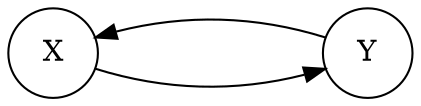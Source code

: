 digraph stategraph {
    nodesep=1.5;
    X [width=0.6 shape="circle" xlabel="" label="X"];
    Y [width=0.6 shape="circle" xlabel="" label="Y"];
    X -> Y -> X;
    {rank = min; X; Y;}
}